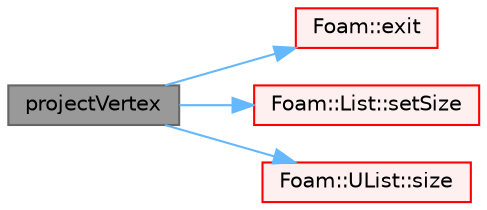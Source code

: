 digraph "projectVertex"
{
 // LATEX_PDF_SIZE
  bgcolor="transparent";
  edge [fontname=Helvetica,fontsize=10,labelfontname=Helvetica,labelfontsize=10];
  node [fontname=Helvetica,fontsize=10,shape=box,height=0.2,width=0.4];
  rankdir="LR";
  Node1 [id="Node000001",label="projectVertex",height=0.2,width=0.4,color="gray40", fillcolor="grey60", style="filled", fontcolor="black",tooltip=" "];
  Node1 -> Node2 [id="edge1_Node000001_Node000002",color="steelblue1",style="solid",tooltip=" "];
  Node2 [id="Node000002",label="Foam::exit",height=0.2,width=0.4,color="red", fillcolor="#FFF0F0", style="filled",URL="$namespaceFoam.html#ae0529b088aefc9f83b89dce5c31fda64",tooltip=" "];
  Node1 -> Node4 [id="edge2_Node000001_Node000004",color="steelblue1",style="solid",tooltip=" "];
  Node4 [id="Node000004",label="Foam::List::setSize",height=0.2,width=0.4,color="red", fillcolor="#FFF0F0", style="filled",URL="$classFoam_1_1List.html#a1a7984b90f8855606fc18a92a71fa99f",tooltip=" "];
  Node1 -> Node6 [id="edge3_Node000001_Node000006",color="steelblue1",style="solid",tooltip=" "];
  Node6 [id="Node000006",label="Foam::UList::size",height=0.2,width=0.4,color="red", fillcolor="#FFF0F0", style="filled",URL="$classFoam_1_1UList.html#ac1fc1d9dab324bb1b8452c7aa4813026",tooltip=" "];
}
